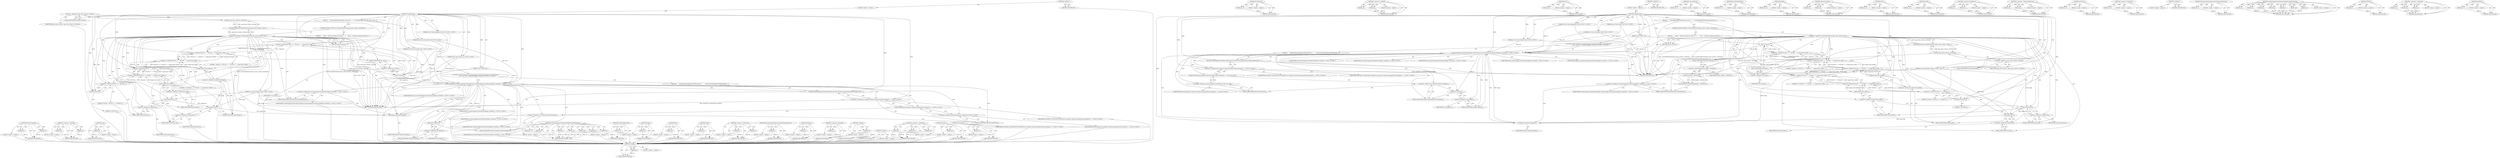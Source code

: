 digraph "GetPrefs" {
vulnerable_182 [label=<(METHOD,IsKnownCategory)>];
vulnerable_183 [label=<(PARAM,p1)>];
vulnerable_184 [label=<(PARAM,p2)>];
vulnerable_185 [label=<(BLOCK,&lt;empty&gt;,&lt;empty&gt;)>];
vulnerable_186 [label=<(METHOD_RETURN,ANY)>];
vulnerable_133 [label=<(METHOD,&lt;operator&gt;.shiftLeft)>];
vulnerable_134 [label=<(PARAM,p1)>];
vulnerable_135 [label=<(PARAM,p2)>];
vulnerable_136 [label=<(BLOCK,&lt;empty&gt;,&lt;empty&gt;)>];
vulnerable_137 [label=<(METHOD_RETURN,ANY)>];
vulnerable_154 [label=<(METHOD,spec)>];
vulnerable_155 [label=<(PARAM,p1)>];
vulnerable_156 [label=<(BLOCK,&lt;empty&gt;,&lt;empty&gt;)>];
vulnerable_157 [label=<(METHOD_RETURN,ANY)>];
vulnerable_6 [label=<(METHOD,&lt;global&gt;)<SUB>1</SUB>>];
vulnerable_7 [label=<(BLOCK,&lt;empty&gt;,&lt;empty&gt;)<SUB>1</SUB>>];
vulnerable_8 [label=<(METHOD,ImageFetched)<SUB>1</SUB>>];
vulnerable_9 [label="<(PARAM,const ContentSuggestion::ID&amp; id)<SUB>1</SUB>>"];
vulnerable_10 [label=<(PARAM,const GURL&amp; url)<SUB>2</SUB>>];
vulnerable_11 [label="<(PARAM,const base::string16&amp; title)<SUB>3</SUB>>"];
vulnerable_12 [label="<(PARAM,const base::string16&amp; text)<SUB>4</SUB>>"];
vulnerable_13 [label="<(PARAM,base::Time timeout_at)<SUB>5</SUB>>"];
vulnerable_14 [label="<(PARAM,const gfx::Image&amp; image)<SUB>6</SUB>>"];
vulnerable_15 [label=<(BLOCK,{
    if (!ShouldNotifyInState(app_status_liste...,{
    if (!ShouldNotifyInState(app_status_liste...)<SUB>6</SUB>>];
vulnerable_16 [label=<(CONTROL_STRUCTURE,IF,if (!ShouldNotifyInState(app_status_listener_.GetState())))<SUB>7</SUB>>];
vulnerable_17 [label=<(&lt;operator&gt;.logicalNot,!ShouldNotifyInState(app_status_listener_.GetSt...)<SUB>7</SUB>>];
vulnerable_18 [label=<(ShouldNotifyInState,ShouldNotifyInState(app_status_listener_.GetSta...)<SUB>7</SUB>>];
vulnerable_19 [label=<(GetState,app_status_listener_.GetState())<SUB>7</SUB>>];
vulnerable_20 [label=<(&lt;operator&gt;.fieldAccess,app_status_listener_.GetState)<SUB>7</SUB>>];
vulnerable_21 [label=<(IDENTIFIER,app_status_listener_,app_status_listener_.GetState())<SUB>7</SUB>>];
vulnerable_22 [label=<(FIELD_IDENTIFIER,GetState,GetState)<SUB>7</SUB>>];
vulnerable_23 [label=<(BLOCK,{
      return;  // Became foreground while we ...,{
      return;  // Became foreground while we ...)<SUB>7</SUB>>];
vulnerable_24 [label=<(RETURN,return;,return;)<SUB>8</SUB>>];
vulnerable_25 [label=<(&lt;operator&gt;.shiftLeft,DVLOG(1) &lt;&lt; &quot;Fetched &quot; &lt;&lt; image.Size().width() ...)<SUB>10</SUB>>];
vulnerable_26 [label=<(&lt;operator&gt;.shiftLeft,DVLOG(1) &lt;&lt; &quot;Fetched &quot; &lt;&lt; image.Size().width() ...)<SUB>10</SUB>>];
vulnerable_27 [label=<(&lt;operator&gt;.shiftLeft,DVLOG(1) &lt;&lt; &quot;Fetched &quot; &lt;&lt; image.Size().width() ...)<SUB>10</SUB>>];
vulnerable_28 [label=<(&lt;operator&gt;.shiftLeft,DVLOG(1) &lt;&lt; &quot;Fetched &quot; &lt;&lt; image.Size().width() ...)<SUB>10</SUB>>];
vulnerable_29 [label=<(&lt;operator&gt;.shiftLeft,DVLOG(1) &lt;&lt; &quot;Fetched &quot; &lt;&lt; image.Size().width())<SUB>10</SUB>>];
vulnerable_30 [label=<(&lt;operator&gt;.shiftLeft,DVLOG(1) &lt;&lt; &quot;Fetched &quot;)<SUB>10</SUB>>];
vulnerable_31 [label=<(DVLOG,DVLOG(1))<SUB>10</SUB>>];
vulnerable_32 [label=<(LITERAL,1,DVLOG(1))<SUB>10</SUB>>];
vulnerable_33 [label=<(LITERAL,&quot;Fetched &quot;,DVLOG(1) &lt;&lt; &quot;Fetched &quot;)<SUB>10</SUB>>];
vulnerable_34 [label=<(width,image.Size().width())<SUB>10</SUB>>];
vulnerable_35 [label=<(&lt;operator&gt;.fieldAccess,image.Size().width)<SUB>10</SUB>>];
vulnerable_36 [label=<(Size,image.Size())<SUB>10</SUB>>];
vulnerable_37 [label=<(&lt;operator&gt;.fieldAccess,image.Size)<SUB>10</SUB>>];
vulnerable_38 [label=<(IDENTIFIER,image,image.Size())<SUB>10</SUB>>];
vulnerable_39 [label=<(FIELD_IDENTIFIER,Size,Size)<SUB>10</SUB>>];
vulnerable_40 [label=<(FIELD_IDENTIFIER,width,width)<SUB>10</SUB>>];
vulnerable_41 [label=<(LITERAL,&quot;x&quot;,DVLOG(1) &lt;&lt; &quot;Fetched &quot; &lt;&lt; image.Size().width() ...)<SUB>10</SUB>>];
vulnerable_42 [label=<(height,image.Size().height())<SUB>11</SUB>>];
vulnerable_43 [label=<(&lt;operator&gt;.fieldAccess,image.Size().height)<SUB>11</SUB>>];
vulnerable_44 [label=<(Size,image.Size())<SUB>11</SUB>>];
vulnerable_45 [label=<(&lt;operator&gt;.fieldAccess,image.Size)<SUB>11</SUB>>];
vulnerable_46 [label=<(IDENTIFIER,image,image.Size())<SUB>11</SUB>>];
vulnerable_47 [label=<(FIELD_IDENTIFIER,Size,Size)<SUB>11</SUB>>];
vulnerable_48 [label=<(FIELD_IDENTIFIER,height,height)<SUB>11</SUB>>];
vulnerable_49 [label=<(LITERAL,&quot; image for &quot;,DVLOG(1) &lt;&lt; &quot;Fetched &quot; &lt;&lt; image.Size().width() ...)<SUB>11</SUB>>];
vulnerable_50 [label=<(spec,url.spec())<SUB>11</SUB>>];
vulnerable_51 [label=<(&lt;operator&gt;.fieldAccess,url.spec)<SUB>11</SUB>>];
vulnerable_52 [label=<(IDENTIFIER,url,url.spec())<SUB>11</SUB>>];
vulnerable_53 [label=<(FIELD_IDENTIFIER,spec,spec)<SUB>11</SUB>>];
vulnerable_54 [label="<(CONTROL_STRUCTURE,IF,if (ContentSuggestionsNotificationHelper::SendNotification(
             id, url, title, text, CropSquare(image), timeout_at)))<SUB>12</SUB>>"];
vulnerable_55 [label="<(ContentSuggestionsNotificationHelper.SendNotification,ContentSuggestionsNotificationHelper::SendNotif...)<SUB>12</SUB>>"];
vulnerable_56 [label="<(&lt;operator&gt;.fieldAccess,ContentSuggestionsNotificationHelper::SendNotif...)<SUB>12</SUB>>"];
vulnerable_57 [label="<(IDENTIFIER,ContentSuggestionsNotificationHelper,ContentSuggestionsNotificationHelper::SendNotif...)<SUB>12</SUB>>"];
vulnerable_58 [label=<(FIELD_IDENTIFIER,SendNotification,SendNotification)<SUB>12</SUB>>];
vulnerable_59 [label="<(IDENTIFIER,id,ContentSuggestionsNotificationHelper::SendNotif...)<SUB>13</SUB>>"];
vulnerable_60 [label="<(IDENTIFIER,url,ContentSuggestionsNotificationHelper::SendNotif...)<SUB>13</SUB>>"];
vulnerable_61 [label="<(IDENTIFIER,title,ContentSuggestionsNotificationHelper::SendNotif...)<SUB>13</SUB>>"];
vulnerable_62 [label="<(IDENTIFIER,text,ContentSuggestionsNotificationHelper::SendNotif...)<SUB>13</SUB>>"];
vulnerable_63 [label=<(CropSquare,CropSquare(image))<SUB>13</SUB>>];
vulnerable_64 [label=<(IDENTIFIER,image,CropSquare(image))<SUB>13</SUB>>];
vulnerable_65 [label="<(IDENTIFIER,timeout_at,ContentSuggestionsNotificationHelper::SendNotif...)<SUB>13</SUB>>"];
vulnerable_66 [label=<(BLOCK,{
       RecordContentSuggestionsNotificationIm...,{
       RecordContentSuggestionsNotificationIm...)<SUB>13</SUB>>];
vulnerable_67 [label=<(RecordContentSuggestionsNotificationImpression,RecordContentSuggestionsNotificationImpression(...)<SUB>14</SUB>>];
vulnerable_68 [label="<(&lt;operator&gt;.conditional,id.category().IsKnownCategory(KnownCategories::...)<SUB>15</SUB>>"];
vulnerable_69 [label="<(IsKnownCategory,id.category().IsKnownCategory(KnownCategories::...)<SUB>15</SUB>>"];
vulnerable_70 [label=<(&lt;operator&gt;.fieldAccess,id.category().IsKnownCategory)<SUB>15</SUB>>];
vulnerable_71 [label=<(category,id.category())<SUB>15</SUB>>];
vulnerable_72 [label=<(&lt;operator&gt;.fieldAccess,id.category)<SUB>15</SUB>>];
vulnerable_73 [label=<(IDENTIFIER,id,id.category())<SUB>15</SUB>>];
vulnerable_74 [label=<(FIELD_IDENTIFIER,category,category)<SUB>15</SUB>>];
vulnerable_75 [label=<(FIELD_IDENTIFIER,IsKnownCategory,IsKnownCategory)<SUB>15</SUB>>];
vulnerable_76 [label="<(&lt;operator&gt;.fieldAccess,KnownCategories::ARTICLES)<SUB>15</SUB>>"];
vulnerable_77 [label="<(IDENTIFIER,KnownCategories,id.category().IsKnownCategory(KnownCategories::...)<SUB>15</SUB>>"];
vulnerable_78 [label=<(FIELD_IDENTIFIER,ARTICLES,ARTICLES)<SUB>15</SUB>>];
vulnerable_79 [label="<(IDENTIFIER,CONTENT_SUGGESTIONS_ARTICLE,id.category().IsKnownCategory(KnownCategories::...)<SUB>16</SUB>>"];
vulnerable_80 [label="<(IDENTIFIER,CONTENT_SUGGESTIONS_NONARTICLE,id.category().IsKnownCategory(KnownCategories::...)<SUB>17</SUB>>"];
vulnerable_81 [label=<(METHOD_RETURN,void)<SUB>1</SUB>>];
vulnerable_83 [label=<(METHOD_RETURN,ANY)<SUB>1</SUB>>];
vulnerable_158 [label=<(METHOD,ContentSuggestionsNotificationHelper.SendNotification)>];
vulnerable_159 [label=<(PARAM,p1)>];
vulnerable_160 [label=<(PARAM,p2)>];
vulnerable_161 [label=<(PARAM,p3)>];
vulnerable_162 [label=<(PARAM,p4)>];
vulnerable_163 [label=<(PARAM,p5)>];
vulnerable_164 [label=<(PARAM,p6)>];
vulnerable_165 [label=<(PARAM,p7)>];
vulnerable_166 [label=<(BLOCK,&lt;empty&gt;,&lt;empty&gt;)>];
vulnerable_167 [label=<(METHOD_RETURN,ANY)>];
vulnerable_120 [label=<(METHOD,ShouldNotifyInState)>];
vulnerable_121 [label=<(PARAM,p1)>];
vulnerable_122 [label=<(BLOCK,&lt;empty&gt;,&lt;empty&gt;)>];
vulnerable_123 [label=<(METHOD_RETURN,ANY)>];
vulnerable_150 [label=<(METHOD,height)>];
vulnerable_151 [label=<(PARAM,p1)>];
vulnerable_152 [label=<(BLOCK,&lt;empty&gt;,&lt;empty&gt;)>];
vulnerable_153 [label=<(METHOD_RETURN,ANY)>];
vulnerable_146 [label=<(METHOD,Size)>];
vulnerable_147 [label=<(PARAM,p1)>];
vulnerable_148 [label=<(BLOCK,&lt;empty&gt;,&lt;empty&gt;)>];
vulnerable_149 [label=<(METHOD_RETURN,ANY)>];
vulnerable_142 [label=<(METHOD,width)>];
vulnerable_143 [label=<(PARAM,p1)>];
vulnerable_144 [label=<(BLOCK,&lt;empty&gt;,&lt;empty&gt;)>];
vulnerable_145 [label=<(METHOD_RETURN,ANY)>];
vulnerable_128 [label=<(METHOD,&lt;operator&gt;.fieldAccess)>];
vulnerable_129 [label=<(PARAM,p1)>];
vulnerable_130 [label=<(PARAM,p2)>];
vulnerable_131 [label=<(BLOCK,&lt;empty&gt;,&lt;empty&gt;)>];
vulnerable_132 [label=<(METHOD_RETURN,ANY)>];
vulnerable_172 [label=<(METHOD,RecordContentSuggestionsNotificationImpression)>];
vulnerable_173 [label=<(PARAM,p1)>];
vulnerable_174 [label=<(BLOCK,&lt;empty&gt;,&lt;empty&gt;)>];
vulnerable_175 [label=<(METHOD_RETURN,ANY)>];
vulnerable_124 [label=<(METHOD,GetState)>];
vulnerable_125 [label=<(PARAM,p1)>];
vulnerable_126 [label=<(BLOCK,&lt;empty&gt;,&lt;empty&gt;)>];
vulnerable_127 [label=<(METHOD_RETURN,ANY)>];
vulnerable_116 [label=<(METHOD,&lt;operator&gt;.logicalNot)>];
vulnerable_117 [label=<(PARAM,p1)>];
vulnerable_118 [label=<(BLOCK,&lt;empty&gt;,&lt;empty&gt;)>];
vulnerable_119 [label=<(METHOD_RETURN,ANY)>];
vulnerable_110 [label=<(METHOD,&lt;global&gt;)<SUB>1</SUB>>];
vulnerable_111 [label=<(BLOCK,&lt;empty&gt;,&lt;empty&gt;)>];
vulnerable_112 [label=<(METHOD_RETURN,ANY)>];
vulnerable_187 [label=<(METHOD,category)>];
vulnerable_188 [label=<(PARAM,p1)>];
vulnerable_189 [label=<(BLOCK,&lt;empty&gt;,&lt;empty&gt;)>];
vulnerable_190 [label=<(METHOD_RETURN,ANY)>];
vulnerable_176 [label=<(METHOD,&lt;operator&gt;.conditional)>];
vulnerable_177 [label=<(PARAM,p1)>];
vulnerable_178 [label=<(PARAM,p2)>];
vulnerable_179 [label=<(PARAM,p3)>];
vulnerable_180 [label=<(BLOCK,&lt;empty&gt;,&lt;empty&gt;)>];
vulnerable_181 [label=<(METHOD_RETURN,ANY)>];
vulnerable_138 [label=<(METHOD,DVLOG)>];
vulnerable_139 [label=<(PARAM,p1)>];
vulnerable_140 [label=<(BLOCK,&lt;empty&gt;,&lt;empty&gt;)>];
vulnerable_141 [label=<(METHOD_RETURN,ANY)>];
vulnerable_168 [label=<(METHOD,CropSquare)>];
vulnerable_169 [label=<(PARAM,p1)>];
vulnerable_170 [label=<(BLOCK,&lt;empty&gt;,&lt;empty&gt;)>];
vulnerable_171 [label=<(METHOD_RETURN,ANY)>];
fixed_205 [label=<(METHOD,category)>];
fixed_206 [label=<(PARAM,p1)>];
fixed_207 [label=<(BLOCK,&lt;empty&gt;,&lt;empty&gt;)>];
fixed_208 [label=<(METHOD_RETURN,ANY)>];
fixed_186 [label=<(METHOD,CropSquare)>];
fixed_187 [label=<(PARAM,p1)>];
fixed_188 [label=<(BLOCK,&lt;empty&gt;,&lt;empty&gt;)>];
fixed_189 [label=<(METHOD_RETURN,ANY)>];
fixed_138 [label=<(METHOD,&lt;operator&gt;.shiftLeft)>];
fixed_139 [label=<(PARAM,p1)>];
fixed_140 [label=<(PARAM,p2)>];
fixed_141 [label=<(BLOCK,&lt;empty&gt;,&lt;empty&gt;)>];
fixed_142 [label=<(METHOD_RETURN,ANY)>];
fixed_159 [label=<(METHOD,spec)>];
fixed_160 [label=<(PARAM,p1)>];
fixed_161 [label=<(BLOCK,&lt;empty&gt;,&lt;empty&gt;)>];
fixed_162 [label=<(METHOD_RETURN,ANY)>];
fixed_6 [label=<(METHOD,&lt;global&gt;)<SUB>1</SUB>>];
fixed_7 [label=<(BLOCK,&lt;empty&gt;,&lt;empty&gt;)<SUB>1</SUB>>];
fixed_8 [label=<(METHOD,ImageFetched)<SUB>1</SUB>>];
fixed_9 [label="<(PARAM,const ContentSuggestion::ID&amp; id)<SUB>1</SUB>>"];
fixed_10 [label=<(PARAM,const GURL&amp; url)<SUB>2</SUB>>];
fixed_11 [label="<(PARAM,const base::string16&amp; title)<SUB>3</SUB>>"];
fixed_12 [label="<(PARAM,const base::string16&amp; text)<SUB>4</SUB>>"];
fixed_13 [label="<(PARAM,base::Time timeout_at)<SUB>5</SUB>>"];
fixed_14 [label="<(PARAM,const gfx::Image&amp; image)<SUB>6</SUB>>"];
fixed_15 [label=<(BLOCK,{
    if (!ShouldNotifyInState(app_status_liste...,{
    if (!ShouldNotifyInState(app_status_liste...)<SUB>6</SUB>>];
fixed_16 [label=<(CONTROL_STRUCTURE,IF,if (!ShouldNotifyInState(app_status_listener_.GetState())))<SUB>7</SUB>>];
fixed_17 [label=<(&lt;operator&gt;.logicalNot,!ShouldNotifyInState(app_status_listener_.GetSt...)<SUB>7</SUB>>];
fixed_18 [label=<(ShouldNotifyInState,ShouldNotifyInState(app_status_listener_.GetSta...)<SUB>7</SUB>>];
fixed_19 [label=<(GetState,app_status_listener_.GetState())<SUB>7</SUB>>];
fixed_20 [label=<(&lt;operator&gt;.fieldAccess,app_status_listener_.GetState)<SUB>7</SUB>>];
fixed_21 [label=<(IDENTIFIER,app_status_listener_,app_status_listener_.GetState())<SUB>7</SUB>>];
fixed_22 [label=<(FIELD_IDENTIFIER,GetState,GetState)<SUB>7</SUB>>];
fixed_23 [label=<(BLOCK,{
      return;  // Became foreground while we ...,{
      return;  // Became foreground while we ...)<SUB>7</SUB>>];
fixed_24 [label=<(RETURN,return;,return;)<SUB>8</SUB>>];
fixed_25 [label=<(&lt;operator&gt;.shiftLeft,DVLOG(1) &lt;&lt; &quot;Fetched &quot; &lt;&lt; image.Size().width() ...)<SUB>10</SUB>>];
fixed_26 [label=<(&lt;operator&gt;.shiftLeft,DVLOG(1) &lt;&lt; &quot;Fetched &quot; &lt;&lt; image.Size().width() ...)<SUB>10</SUB>>];
fixed_27 [label=<(&lt;operator&gt;.shiftLeft,DVLOG(1) &lt;&lt; &quot;Fetched &quot; &lt;&lt; image.Size().width() ...)<SUB>10</SUB>>];
fixed_28 [label=<(&lt;operator&gt;.shiftLeft,DVLOG(1) &lt;&lt; &quot;Fetched &quot; &lt;&lt; image.Size().width() ...)<SUB>10</SUB>>];
fixed_29 [label=<(&lt;operator&gt;.shiftLeft,DVLOG(1) &lt;&lt; &quot;Fetched &quot; &lt;&lt; image.Size().width())<SUB>10</SUB>>];
fixed_30 [label=<(&lt;operator&gt;.shiftLeft,DVLOG(1) &lt;&lt; &quot;Fetched &quot;)<SUB>10</SUB>>];
fixed_31 [label=<(DVLOG,DVLOG(1))<SUB>10</SUB>>];
fixed_32 [label=<(LITERAL,1,DVLOG(1))<SUB>10</SUB>>];
fixed_33 [label=<(LITERAL,&quot;Fetched &quot;,DVLOG(1) &lt;&lt; &quot;Fetched &quot;)<SUB>10</SUB>>];
fixed_34 [label=<(width,image.Size().width())<SUB>10</SUB>>];
fixed_35 [label=<(&lt;operator&gt;.fieldAccess,image.Size().width)<SUB>10</SUB>>];
fixed_36 [label=<(Size,image.Size())<SUB>10</SUB>>];
fixed_37 [label=<(&lt;operator&gt;.fieldAccess,image.Size)<SUB>10</SUB>>];
fixed_38 [label=<(IDENTIFIER,image,image.Size())<SUB>10</SUB>>];
fixed_39 [label=<(FIELD_IDENTIFIER,Size,Size)<SUB>10</SUB>>];
fixed_40 [label=<(FIELD_IDENTIFIER,width,width)<SUB>10</SUB>>];
fixed_41 [label=<(LITERAL,&quot;x&quot;,DVLOG(1) &lt;&lt; &quot;Fetched &quot; &lt;&lt; image.Size().width() ...)<SUB>10</SUB>>];
fixed_42 [label=<(height,image.Size().height())<SUB>11</SUB>>];
fixed_43 [label=<(&lt;operator&gt;.fieldAccess,image.Size().height)<SUB>11</SUB>>];
fixed_44 [label=<(Size,image.Size())<SUB>11</SUB>>];
fixed_45 [label=<(&lt;operator&gt;.fieldAccess,image.Size)<SUB>11</SUB>>];
fixed_46 [label=<(IDENTIFIER,image,image.Size())<SUB>11</SUB>>];
fixed_47 [label=<(FIELD_IDENTIFIER,Size,Size)<SUB>11</SUB>>];
fixed_48 [label=<(FIELD_IDENTIFIER,height,height)<SUB>11</SUB>>];
fixed_49 [label=<(LITERAL,&quot; image for &quot;,DVLOG(1) &lt;&lt; &quot;Fetched &quot; &lt;&lt; image.Size().width() ...)<SUB>11</SUB>>];
fixed_50 [label=<(spec,url.spec())<SUB>11</SUB>>];
fixed_51 [label=<(&lt;operator&gt;.fieldAccess,url.spec)<SUB>11</SUB>>];
fixed_52 [label=<(IDENTIFIER,url,url.spec())<SUB>11</SUB>>];
fixed_53 [label=<(FIELD_IDENTIFIER,spec,spec)<SUB>11</SUB>>];
fixed_54 [label=<(ConsumeQuota,ConsumeQuota(profile_-&gt;GetPrefs()))<SUB>12</SUB>>];
fixed_55 [label=<(GetPrefs,profile_-&gt;GetPrefs())<SUB>12</SUB>>];
fixed_56 [label=<(&lt;operator&gt;.indirectFieldAccess,profile_-&gt;GetPrefs)<SUB>12</SUB>>];
fixed_57 [label=<(IDENTIFIER,profile_,profile_-&gt;GetPrefs())<SUB>12</SUB>>];
fixed_58 [label=<(FIELD_IDENTIFIER,GetPrefs,GetPrefs)<SUB>12</SUB>>];
fixed_59 [label="<(CONTROL_STRUCTURE,IF,if (ContentSuggestionsNotificationHelper::SendNotification(
             id, url, title, text, CropSquare(image), timeout_at)))<SUB>13</SUB>>"];
fixed_60 [label="<(ContentSuggestionsNotificationHelper.SendNotification,ContentSuggestionsNotificationHelper::SendNotif...)<SUB>13</SUB>>"];
fixed_61 [label="<(&lt;operator&gt;.fieldAccess,ContentSuggestionsNotificationHelper::SendNotif...)<SUB>13</SUB>>"];
fixed_62 [label="<(IDENTIFIER,ContentSuggestionsNotificationHelper,ContentSuggestionsNotificationHelper::SendNotif...)<SUB>13</SUB>>"];
fixed_63 [label=<(FIELD_IDENTIFIER,SendNotification,SendNotification)<SUB>13</SUB>>];
fixed_64 [label="<(IDENTIFIER,id,ContentSuggestionsNotificationHelper::SendNotif...)<SUB>14</SUB>>"];
fixed_65 [label="<(IDENTIFIER,url,ContentSuggestionsNotificationHelper::SendNotif...)<SUB>14</SUB>>"];
fixed_66 [label="<(IDENTIFIER,title,ContentSuggestionsNotificationHelper::SendNotif...)<SUB>14</SUB>>"];
fixed_67 [label="<(IDENTIFIER,text,ContentSuggestionsNotificationHelper::SendNotif...)<SUB>14</SUB>>"];
fixed_68 [label=<(CropSquare,CropSquare(image))<SUB>14</SUB>>];
fixed_69 [label=<(IDENTIFIER,image,CropSquare(image))<SUB>14</SUB>>];
fixed_70 [label="<(IDENTIFIER,timeout_at,ContentSuggestionsNotificationHelper::SendNotif...)<SUB>14</SUB>>"];
fixed_71 [label=<(BLOCK,{
       RecordContentSuggestionsNotificationIm...,{
       RecordContentSuggestionsNotificationIm...)<SUB>14</SUB>>];
fixed_72 [label=<(RecordContentSuggestionsNotificationImpression,RecordContentSuggestionsNotificationImpression(...)<SUB>15</SUB>>];
fixed_73 [label="<(&lt;operator&gt;.conditional,id.category().IsKnownCategory(KnownCategories::...)<SUB>16</SUB>>"];
fixed_74 [label="<(IsKnownCategory,id.category().IsKnownCategory(KnownCategories::...)<SUB>16</SUB>>"];
fixed_75 [label=<(&lt;operator&gt;.fieldAccess,id.category().IsKnownCategory)<SUB>16</SUB>>];
fixed_76 [label=<(category,id.category())<SUB>16</SUB>>];
fixed_77 [label=<(&lt;operator&gt;.fieldAccess,id.category)<SUB>16</SUB>>];
fixed_78 [label=<(IDENTIFIER,id,id.category())<SUB>16</SUB>>];
fixed_79 [label=<(FIELD_IDENTIFIER,category,category)<SUB>16</SUB>>];
fixed_80 [label=<(FIELD_IDENTIFIER,IsKnownCategory,IsKnownCategory)<SUB>16</SUB>>];
fixed_81 [label="<(&lt;operator&gt;.fieldAccess,KnownCategories::ARTICLES)<SUB>16</SUB>>"];
fixed_82 [label="<(IDENTIFIER,KnownCategories,id.category().IsKnownCategory(KnownCategories::...)<SUB>16</SUB>>"];
fixed_83 [label=<(FIELD_IDENTIFIER,ARTICLES,ARTICLES)<SUB>16</SUB>>];
fixed_84 [label="<(IDENTIFIER,CONTENT_SUGGESTIONS_ARTICLE,id.category().IsKnownCategory(KnownCategories::...)<SUB>17</SUB>>"];
fixed_85 [label="<(IDENTIFIER,CONTENT_SUGGESTIONS_NONARTICLE,id.category().IsKnownCategory(KnownCategories::...)<SUB>18</SUB>>"];
fixed_86 [label=<(METHOD_RETURN,void)<SUB>1</SUB>>];
fixed_88 [label=<(METHOD_RETURN,ANY)<SUB>1</SUB>>];
fixed_163 [label=<(METHOD,ConsumeQuota)>];
fixed_164 [label=<(PARAM,p1)>];
fixed_165 [label=<(BLOCK,&lt;empty&gt;,&lt;empty&gt;)>];
fixed_166 [label=<(METHOD_RETURN,ANY)>];
fixed_125 [label=<(METHOD,ShouldNotifyInState)>];
fixed_126 [label=<(PARAM,p1)>];
fixed_127 [label=<(BLOCK,&lt;empty&gt;,&lt;empty&gt;)>];
fixed_128 [label=<(METHOD_RETURN,ANY)>];
fixed_155 [label=<(METHOD,height)>];
fixed_156 [label=<(PARAM,p1)>];
fixed_157 [label=<(BLOCK,&lt;empty&gt;,&lt;empty&gt;)>];
fixed_158 [label=<(METHOD_RETURN,ANY)>];
fixed_200 [label=<(METHOD,IsKnownCategory)>];
fixed_201 [label=<(PARAM,p1)>];
fixed_202 [label=<(PARAM,p2)>];
fixed_203 [label=<(BLOCK,&lt;empty&gt;,&lt;empty&gt;)>];
fixed_204 [label=<(METHOD_RETURN,ANY)>];
fixed_151 [label=<(METHOD,Size)>];
fixed_152 [label=<(PARAM,p1)>];
fixed_153 [label=<(BLOCK,&lt;empty&gt;,&lt;empty&gt;)>];
fixed_154 [label=<(METHOD_RETURN,ANY)>];
fixed_147 [label=<(METHOD,width)>];
fixed_148 [label=<(PARAM,p1)>];
fixed_149 [label=<(BLOCK,&lt;empty&gt;,&lt;empty&gt;)>];
fixed_150 [label=<(METHOD_RETURN,ANY)>];
fixed_133 [label=<(METHOD,&lt;operator&gt;.fieldAccess)>];
fixed_134 [label=<(PARAM,p1)>];
fixed_135 [label=<(PARAM,p2)>];
fixed_136 [label=<(BLOCK,&lt;empty&gt;,&lt;empty&gt;)>];
fixed_137 [label=<(METHOD_RETURN,ANY)>];
fixed_171 [label=<(METHOD,&lt;operator&gt;.indirectFieldAccess)>];
fixed_172 [label=<(PARAM,p1)>];
fixed_173 [label=<(PARAM,p2)>];
fixed_174 [label=<(BLOCK,&lt;empty&gt;,&lt;empty&gt;)>];
fixed_175 [label=<(METHOD_RETURN,ANY)>];
fixed_129 [label=<(METHOD,GetState)>];
fixed_130 [label=<(PARAM,p1)>];
fixed_131 [label=<(BLOCK,&lt;empty&gt;,&lt;empty&gt;)>];
fixed_132 [label=<(METHOD_RETURN,ANY)>];
fixed_121 [label=<(METHOD,&lt;operator&gt;.logicalNot)>];
fixed_122 [label=<(PARAM,p1)>];
fixed_123 [label=<(BLOCK,&lt;empty&gt;,&lt;empty&gt;)>];
fixed_124 [label=<(METHOD_RETURN,ANY)>];
fixed_115 [label=<(METHOD,&lt;global&gt;)<SUB>1</SUB>>];
fixed_116 [label=<(BLOCK,&lt;empty&gt;,&lt;empty&gt;)>];
fixed_117 [label=<(METHOD_RETURN,ANY)>];
fixed_190 [label=<(METHOD,RecordContentSuggestionsNotificationImpression)>];
fixed_191 [label=<(PARAM,p1)>];
fixed_192 [label=<(BLOCK,&lt;empty&gt;,&lt;empty&gt;)>];
fixed_193 [label=<(METHOD_RETURN,ANY)>];
fixed_176 [label=<(METHOD,ContentSuggestionsNotificationHelper.SendNotification)>];
fixed_177 [label=<(PARAM,p1)>];
fixed_178 [label=<(PARAM,p2)>];
fixed_179 [label=<(PARAM,p3)>];
fixed_180 [label=<(PARAM,p4)>];
fixed_181 [label=<(PARAM,p5)>];
fixed_182 [label=<(PARAM,p6)>];
fixed_183 [label=<(PARAM,p7)>];
fixed_184 [label=<(BLOCK,&lt;empty&gt;,&lt;empty&gt;)>];
fixed_185 [label=<(METHOD_RETURN,ANY)>];
fixed_143 [label=<(METHOD,DVLOG)>];
fixed_144 [label=<(PARAM,p1)>];
fixed_145 [label=<(BLOCK,&lt;empty&gt;,&lt;empty&gt;)>];
fixed_146 [label=<(METHOD_RETURN,ANY)>];
fixed_194 [label=<(METHOD,&lt;operator&gt;.conditional)>];
fixed_195 [label=<(PARAM,p1)>];
fixed_196 [label=<(PARAM,p2)>];
fixed_197 [label=<(PARAM,p3)>];
fixed_198 [label=<(BLOCK,&lt;empty&gt;,&lt;empty&gt;)>];
fixed_199 [label=<(METHOD_RETURN,ANY)>];
fixed_167 [label=<(METHOD,GetPrefs)>];
fixed_168 [label=<(PARAM,p1)>];
fixed_169 [label=<(BLOCK,&lt;empty&gt;,&lt;empty&gt;)>];
fixed_170 [label=<(METHOD_RETURN,ANY)>];
vulnerable_182 -> vulnerable_183  [key=0, label="AST: "];
vulnerable_182 -> vulnerable_183  [key=1, label="DDG: "];
vulnerable_182 -> vulnerable_185  [key=0, label="AST: "];
vulnerable_182 -> vulnerable_184  [key=0, label="AST: "];
vulnerable_182 -> vulnerable_184  [key=1, label="DDG: "];
vulnerable_182 -> vulnerable_186  [key=0, label="AST: "];
vulnerable_182 -> vulnerable_186  [key=1, label="CFG: "];
vulnerable_183 -> vulnerable_186  [key=0, label="DDG: p1"];
vulnerable_184 -> vulnerable_186  [key=0, label="DDG: p2"];
vulnerable_185 -> fixed_205  [key=0];
vulnerable_186 -> fixed_205  [key=0];
vulnerable_133 -> vulnerable_134  [key=0, label="AST: "];
vulnerable_133 -> vulnerable_134  [key=1, label="DDG: "];
vulnerable_133 -> vulnerable_136  [key=0, label="AST: "];
vulnerable_133 -> vulnerable_135  [key=0, label="AST: "];
vulnerable_133 -> vulnerable_135  [key=1, label="DDG: "];
vulnerable_133 -> vulnerable_137  [key=0, label="AST: "];
vulnerable_133 -> vulnerable_137  [key=1, label="CFG: "];
vulnerable_134 -> vulnerable_137  [key=0, label="DDG: p1"];
vulnerable_135 -> vulnerable_137  [key=0, label="DDG: p2"];
vulnerable_136 -> fixed_205  [key=0];
vulnerable_137 -> fixed_205  [key=0];
vulnerable_154 -> vulnerable_155  [key=0, label="AST: "];
vulnerable_154 -> vulnerable_155  [key=1, label="DDG: "];
vulnerable_154 -> vulnerable_156  [key=0, label="AST: "];
vulnerable_154 -> vulnerable_157  [key=0, label="AST: "];
vulnerable_154 -> vulnerable_157  [key=1, label="CFG: "];
vulnerable_155 -> vulnerable_157  [key=0, label="DDG: p1"];
vulnerable_156 -> fixed_205  [key=0];
vulnerable_157 -> fixed_205  [key=0];
vulnerable_6 -> vulnerable_7  [key=0, label="AST: "];
vulnerable_6 -> vulnerable_83  [key=0, label="AST: "];
vulnerable_6 -> vulnerable_83  [key=1, label="CFG: "];
vulnerable_7 -> vulnerable_8  [key=0, label="AST: "];
vulnerable_8 -> vulnerable_9  [key=0, label="AST: "];
vulnerable_8 -> vulnerable_9  [key=1, label="DDG: "];
vulnerable_8 -> vulnerable_10  [key=0, label="AST: "];
vulnerable_8 -> vulnerable_10  [key=1, label="DDG: "];
vulnerable_8 -> vulnerable_11  [key=0, label="AST: "];
vulnerable_8 -> vulnerable_11  [key=1, label="DDG: "];
vulnerable_8 -> vulnerable_12  [key=0, label="AST: "];
vulnerable_8 -> vulnerable_12  [key=1, label="DDG: "];
vulnerable_8 -> vulnerable_13  [key=0, label="AST: "];
vulnerable_8 -> vulnerable_13  [key=1, label="DDG: "];
vulnerable_8 -> vulnerable_14  [key=0, label="AST: "];
vulnerable_8 -> vulnerable_14  [key=1, label="DDG: "];
vulnerable_8 -> vulnerable_15  [key=0, label="AST: "];
vulnerable_8 -> vulnerable_81  [key=0, label="AST: "];
vulnerable_8 -> vulnerable_22  [key=0, label="CFG: "];
vulnerable_8 -> vulnerable_24  [key=0, label="DDG: "];
vulnerable_8 -> vulnerable_26  [key=0, label="DDG: "];
vulnerable_8 -> vulnerable_55  [key=0, label="DDG: "];
vulnerable_8 -> vulnerable_63  [key=0, label="DDG: "];
vulnerable_8 -> vulnerable_67  [key=0, label="DDG: "];
vulnerable_8 -> vulnerable_28  [key=0, label="DDG: "];
vulnerable_8 -> vulnerable_68  [key=0, label="DDG: "];
vulnerable_8 -> vulnerable_30  [key=0, label="DDG: "];
vulnerable_8 -> vulnerable_31  [key=0, label="DDG: "];
vulnerable_9 -> vulnerable_81  [key=0, label="DDG: id"];
vulnerable_9 -> vulnerable_55  [key=0, label="DDG: id"];
vulnerable_10 -> vulnerable_81  [key=0, label="DDG: url"];
vulnerable_10 -> vulnerable_50  [key=0, label="DDG: url"];
vulnerable_10 -> vulnerable_55  [key=0, label="DDG: url"];
vulnerable_11 -> vulnerable_81  [key=0, label="DDG: title"];
vulnerable_11 -> vulnerable_55  [key=0, label="DDG: title"];
vulnerable_12 -> vulnerable_81  [key=0, label="DDG: text"];
vulnerable_12 -> vulnerable_55  [key=0, label="DDG: text"];
vulnerable_13 -> vulnerable_81  [key=0, label="DDG: timeout_at"];
vulnerable_13 -> vulnerable_55  [key=0, label="DDG: timeout_at"];
vulnerable_14 -> vulnerable_81  [key=0, label="DDG: image"];
vulnerable_14 -> vulnerable_63  [key=0, label="DDG: image"];
vulnerable_14 -> vulnerable_44  [key=0, label="DDG: image"];
vulnerable_14 -> vulnerable_36  [key=0, label="DDG: image"];
vulnerable_15 -> vulnerable_16  [key=0, label="AST: "];
vulnerable_15 -> vulnerable_25  [key=0, label="AST: "];
vulnerable_15 -> vulnerable_54  [key=0, label="AST: "];
vulnerable_16 -> vulnerable_17  [key=0, label="AST: "];
vulnerable_16 -> vulnerable_23  [key=0, label="AST: "];
vulnerable_17 -> vulnerable_18  [key=0, label="AST: "];
vulnerable_17 -> vulnerable_24  [key=0, label="CFG: "];
vulnerable_17 -> vulnerable_24  [key=1, label="CDG: "];
vulnerable_17 -> vulnerable_31  [key=0, label="CFG: "];
vulnerable_17 -> vulnerable_31  [key=1, label="CDG: "];
vulnerable_17 -> vulnerable_81  [key=0, label="DDG: ShouldNotifyInState(app_status_listener_.GetState())"];
vulnerable_17 -> vulnerable_81  [key=1, label="DDG: !ShouldNotifyInState(app_status_listener_.GetState())"];
vulnerable_17 -> vulnerable_47  [key=0, label="CDG: "];
vulnerable_17 -> vulnerable_30  [key=0, label="CDG: "];
vulnerable_17 -> vulnerable_34  [key=0, label="CDG: "];
vulnerable_17 -> vulnerable_48  [key=0, label="CDG: "];
vulnerable_17 -> vulnerable_26  [key=0, label="CDG: "];
vulnerable_17 -> vulnerable_42  [key=0, label="CDG: "];
vulnerable_17 -> vulnerable_51  [key=0, label="CDG: "];
vulnerable_17 -> vulnerable_28  [key=0, label="CDG: "];
vulnerable_17 -> vulnerable_37  [key=0, label="CDG: "];
vulnerable_17 -> vulnerable_25  [key=0, label="CDG: "];
vulnerable_17 -> vulnerable_56  [key=0, label="CDG: "];
vulnerable_17 -> vulnerable_45  [key=0, label="CDG: "];
vulnerable_17 -> vulnerable_27  [key=0, label="CDG: "];
vulnerable_17 -> vulnerable_40  [key=0, label="CDG: "];
vulnerable_17 -> vulnerable_29  [key=0, label="CDG: "];
vulnerable_17 -> vulnerable_50  [key=0, label="CDG: "];
vulnerable_17 -> vulnerable_44  [key=0, label="CDG: "];
vulnerable_17 -> vulnerable_35  [key=0, label="CDG: "];
vulnerable_17 -> vulnerable_43  [key=0, label="CDG: "];
vulnerable_17 -> vulnerable_58  [key=0, label="CDG: "];
vulnerable_17 -> vulnerable_36  [key=0, label="CDG: "];
vulnerable_17 -> vulnerable_53  [key=0, label="CDG: "];
vulnerable_17 -> vulnerable_63  [key=0, label="CDG: "];
vulnerable_17 -> vulnerable_55  [key=0, label="CDG: "];
vulnerable_17 -> vulnerable_39  [key=0, label="CDG: "];
vulnerable_18 -> vulnerable_19  [key=0, label="AST: "];
vulnerable_18 -> vulnerable_17  [key=0, label="CFG: "];
vulnerable_18 -> vulnerable_17  [key=1, label="DDG: app_status_listener_.GetState()"];
vulnerable_18 -> vulnerable_81  [key=0, label="DDG: app_status_listener_.GetState()"];
vulnerable_19 -> vulnerable_20  [key=0, label="AST: "];
vulnerable_19 -> vulnerable_18  [key=0, label="CFG: "];
vulnerable_19 -> vulnerable_18  [key=1, label="DDG: app_status_listener_.GetState"];
vulnerable_19 -> vulnerable_81  [key=0, label="DDG: app_status_listener_.GetState"];
vulnerable_20 -> vulnerable_21  [key=0, label="AST: "];
vulnerable_20 -> vulnerable_22  [key=0, label="AST: "];
vulnerable_20 -> vulnerable_19  [key=0, label="CFG: "];
vulnerable_21 -> fixed_205  [key=0];
vulnerable_22 -> vulnerable_20  [key=0, label="CFG: "];
vulnerable_23 -> vulnerable_24  [key=0, label="AST: "];
vulnerable_24 -> vulnerable_81  [key=0, label="CFG: "];
vulnerable_24 -> vulnerable_81  [key=1, label="DDG: &lt;RET&gt;"];
vulnerable_25 -> vulnerable_26  [key=0, label="AST: "];
vulnerable_25 -> vulnerable_50  [key=0, label="AST: "];
vulnerable_25 -> vulnerable_58  [key=0, label="CFG: "];
vulnerable_26 -> vulnerable_27  [key=0, label="AST: "];
vulnerable_26 -> vulnerable_49  [key=0, label="AST: "];
vulnerable_26 -> vulnerable_53  [key=0, label="CFG: "];
vulnerable_26 -> vulnerable_25  [key=0, label="DDG: DVLOG(1) &lt;&lt; &quot;Fetched &quot; &lt;&lt; image.Size().width() &lt;&lt; &quot;x&quot;
              &lt;&lt; image.Size().height()"];
vulnerable_26 -> vulnerable_25  [key=1, label="DDG: &quot; image for &quot;"];
vulnerable_27 -> vulnerable_28  [key=0, label="AST: "];
vulnerable_27 -> vulnerable_42  [key=0, label="AST: "];
vulnerable_27 -> vulnerable_26  [key=0, label="CFG: "];
vulnerable_27 -> vulnerable_26  [key=1, label="DDG: DVLOG(1) &lt;&lt; &quot;Fetched &quot; &lt;&lt; image.Size().width() &lt;&lt; &quot;x&quot;"];
vulnerable_27 -> vulnerable_26  [key=2, label="DDG: image.Size().height()"];
vulnerable_28 -> vulnerable_29  [key=0, label="AST: "];
vulnerable_28 -> vulnerable_41  [key=0, label="AST: "];
vulnerable_28 -> vulnerable_47  [key=0, label="CFG: "];
vulnerable_28 -> vulnerable_27  [key=0, label="DDG: DVLOG(1) &lt;&lt; &quot;Fetched &quot; &lt;&lt; image.Size().width()"];
vulnerable_28 -> vulnerable_27  [key=1, label="DDG: &quot;x&quot;"];
vulnerable_29 -> vulnerable_30  [key=0, label="AST: "];
vulnerable_29 -> vulnerable_34  [key=0, label="AST: "];
vulnerable_29 -> vulnerable_28  [key=0, label="CFG: "];
vulnerable_29 -> vulnerable_28  [key=1, label="DDG: DVLOG(1) &lt;&lt; &quot;Fetched &quot;"];
vulnerable_29 -> vulnerable_28  [key=2, label="DDG: image.Size().width()"];
vulnerable_30 -> vulnerable_31  [key=0, label="AST: "];
vulnerable_30 -> vulnerable_33  [key=0, label="AST: "];
vulnerable_30 -> vulnerable_39  [key=0, label="CFG: "];
vulnerable_30 -> vulnerable_29  [key=0, label="DDG: DVLOG(1)"];
vulnerable_30 -> vulnerable_29  [key=1, label="DDG: &quot;Fetched &quot;"];
vulnerable_31 -> vulnerable_32  [key=0, label="AST: "];
vulnerable_31 -> vulnerable_30  [key=0, label="CFG: "];
vulnerable_31 -> vulnerable_30  [key=1, label="DDG: 1"];
vulnerable_32 -> fixed_205  [key=0];
vulnerable_33 -> fixed_205  [key=0];
vulnerable_34 -> vulnerable_35  [key=0, label="AST: "];
vulnerable_34 -> vulnerable_29  [key=0, label="CFG: "];
vulnerable_34 -> vulnerable_29  [key=1, label="DDG: image.Size().width"];
vulnerable_35 -> vulnerable_36  [key=0, label="AST: "];
vulnerable_35 -> vulnerable_40  [key=0, label="AST: "];
vulnerable_35 -> vulnerable_34  [key=0, label="CFG: "];
vulnerable_36 -> vulnerable_37  [key=0, label="AST: "];
vulnerable_36 -> vulnerable_40  [key=0, label="CFG: "];
vulnerable_36 -> vulnerable_44  [key=0, label="DDG: image.Size"];
vulnerable_37 -> vulnerable_38  [key=0, label="AST: "];
vulnerable_37 -> vulnerable_39  [key=0, label="AST: "];
vulnerable_37 -> vulnerable_36  [key=0, label="CFG: "];
vulnerable_38 -> fixed_205  [key=0];
vulnerable_39 -> vulnerable_37  [key=0, label="CFG: "];
vulnerable_40 -> vulnerable_35  [key=0, label="CFG: "];
vulnerable_41 -> fixed_205  [key=0];
vulnerable_42 -> vulnerable_43  [key=0, label="AST: "];
vulnerable_42 -> vulnerable_27  [key=0, label="CFG: "];
vulnerable_42 -> vulnerable_27  [key=1, label="DDG: image.Size().height"];
vulnerable_43 -> vulnerable_44  [key=0, label="AST: "];
vulnerable_43 -> vulnerable_48  [key=0, label="AST: "];
vulnerable_43 -> vulnerable_42  [key=0, label="CFG: "];
vulnerable_44 -> vulnerable_45  [key=0, label="AST: "];
vulnerable_44 -> vulnerable_48  [key=0, label="CFG: "];
vulnerable_44 -> vulnerable_63  [key=0, label="DDG: image.Size"];
vulnerable_45 -> vulnerable_46  [key=0, label="AST: "];
vulnerable_45 -> vulnerable_47  [key=0, label="AST: "];
vulnerable_45 -> vulnerable_44  [key=0, label="CFG: "];
vulnerable_46 -> fixed_205  [key=0];
vulnerable_47 -> vulnerable_45  [key=0, label="CFG: "];
vulnerable_48 -> vulnerable_43  [key=0, label="CFG: "];
vulnerable_49 -> fixed_205  [key=0];
vulnerable_50 -> vulnerable_51  [key=0, label="AST: "];
vulnerable_50 -> vulnerable_25  [key=0, label="CFG: "];
vulnerable_50 -> vulnerable_25  [key=1, label="DDG: url.spec"];
vulnerable_50 -> vulnerable_55  [key=0, label="DDG: url.spec"];
vulnerable_51 -> vulnerable_52  [key=0, label="AST: "];
vulnerable_51 -> vulnerable_53  [key=0, label="AST: "];
vulnerable_51 -> vulnerable_50  [key=0, label="CFG: "];
vulnerable_52 -> fixed_205  [key=0];
vulnerable_53 -> vulnerable_51  [key=0, label="CFG: "];
vulnerable_54 -> vulnerable_55  [key=0, label="AST: "];
vulnerable_54 -> vulnerable_66  [key=0, label="AST: "];
vulnerable_55 -> vulnerable_56  [key=0, label="AST: "];
vulnerable_55 -> vulnerable_59  [key=0, label="AST: "];
vulnerable_55 -> vulnerable_60  [key=0, label="AST: "];
vulnerable_55 -> vulnerable_61  [key=0, label="AST: "];
vulnerable_55 -> vulnerable_62  [key=0, label="AST: "];
vulnerable_55 -> vulnerable_63  [key=0, label="AST: "];
vulnerable_55 -> vulnerable_65  [key=0, label="AST: "];
vulnerable_55 -> vulnerable_81  [key=0, label="CFG: "];
vulnerable_55 -> vulnerable_74  [key=0, label="CFG: "];
vulnerable_55 -> vulnerable_74  [key=1, label="CDG: "];
vulnerable_55 -> vulnerable_71  [key=0, label="DDG: id"];
vulnerable_55 -> vulnerable_71  [key=1, label="CDG: "];
vulnerable_55 -> vulnerable_68  [key=0, label="CDG: "];
vulnerable_55 -> vulnerable_75  [key=0, label="CDG: "];
vulnerable_55 -> vulnerable_72  [key=0, label="CDG: "];
vulnerable_55 -> vulnerable_69  [key=0, label="CDG: "];
vulnerable_55 -> vulnerable_67  [key=0, label="CDG: "];
vulnerable_55 -> vulnerable_76  [key=0, label="CDG: "];
vulnerable_55 -> vulnerable_70  [key=0, label="CDG: "];
vulnerable_55 -> vulnerable_78  [key=0, label="CDG: "];
vulnerable_56 -> vulnerable_57  [key=0, label="AST: "];
vulnerable_56 -> vulnerable_58  [key=0, label="AST: "];
vulnerable_56 -> vulnerable_63  [key=0, label="CFG: "];
vulnerable_57 -> fixed_205  [key=0];
vulnerable_58 -> vulnerable_56  [key=0, label="CFG: "];
vulnerable_59 -> fixed_205  [key=0];
vulnerable_60 -> fixed_205  [key=0];
vulnerable_61 -> fixed_205  [key=0];
vulnerable_62 -> fixed_205  [key=0];
vulnerable_63 -> vulnerable_64  [key=0, label="AST: "];
vulnerable_63 -> vulnerable_55  [key=0, label="CFG: "];
vulnerable_63 -> vulnerable_55  [key=1, label="DDG: image"];
vulnerable_64 -> fixed_205  [key=0];
vulnerable_65 -> fixed_205  [key=0];
vulnerable_66 -> vulnerable_67  [key=0, label="AST: "];
vulnerable_67 -> vulnerable_68  [key=0, label="AST: "];
vulnerable_67 -> vulnerable_81  [key=0, label="CFG: "];
vulnerable_68 -> vulnerable_69  [key=0, label="AST: "];
vulnerable_68 -> vulnerable_79  [key=0, label="AST: "];
vulnerable_68 -> vulnerable_80  [key=0, label="AST: "];
vulnerable_68 -> vulnerable_67  [key=0, label="CFG: "];
vulnerable_68 -> vulnerable_81  [key=0, label="DDG: CONTENT_SUGGESTIONS_ARTICLE"];
vulnerable_69 -> vulnerable_70  [key=0, label="AST: "];
vulnerable_69 -> vulnerable_76  [key=0, label="AST: "];
vulnerable_69 -> vulnerable_68  [key=0, label="CFG: "];
vulnerable_70 -> vulnerable_71  [key=0, label="AST: "];
vulnerable_70 -> vulnerable_75  [key=0, label="AST: "];
vulnerable_70 -> vulnerable_78  [key=0, label="CFG: "];
vulnerable_71 -> vulnerable_72  [key=0, label="AST: "];
vulnerable_71 -> vulnerable_75  [key=0, label="CFG: "];
vulnerable_72 -> vulnerable_73  [key=0, label="AST: "];
vulnerable_72 -> vulnerable_74  [key=0, label="AST: "];
vulnerable_72 -> vulnerable_71  [key=0, label="CFG: "];
vulnerable_73 -> fixed_205  [key=0];
vulnerable_74 -> vulnerable_72  [key=0, label="CFG: "];
vulnerable_75 -> vulnerable_70  [key=0, label="CFG: "];
vulnerable_76 -> vulnerable_77  [key=0, label="AST: "];
vulnerable_76 -> vulnerable_78  [key=0, label="AST: "];
vulnerable_76 -> vulnerable_69  [key=0, label="CFG: "];
vulnerable_77 -> fixed_205  [key=0];
vulnerable_78 -> vulnerable_76  [key=0, label="CFG: "];
vulnerable_79 -> fixed_205  [key=0];
vulnerable_80 -> fixed_205  [key=0];
vulnerable_81 -> fixed_205  [key=0];
vulnerable_83 -> fixed_205  [key=0];
vulnerable_158 -> vulnerable_159  [key=0, label="AST: "];
vulnerable_158 -> vulnerable_159  [key=1, label="DDG: "];
vulnerable_158 -> vulnerable_166  [key=0, label="AST: "];
vulnerable_158 -> vulnerable_160  [key=0, label="AST: "];
vulnerable_158 -> vulnerable_160  [key=1, label="DDG: "];
vulnerable_158 -> vulnerable_167  [key=0, label="AST: "];
vulnerable_158 -> vulnerable_167  [key=1, label="CFG: "];
vulnerable_158 -> vulnerable_161  [key=0, label="AST: "];
vulnerable_158 -> vulnerable_161  [key=1, label="DDG: "];
vulnerable_158 -> vulnerable_162  [key=0, label="AST: "];
vulnerable_158 -> vulnerable_162  [key=1, label="DDG: "];
vulnerable_158 -> vulnerable_163  [key=0, label="AST: "];
vulnerable_158 -> vulnerable_163  [key=1, label="DDG: "];
vulnerable_158 -> vulnerable_164  [key=0, label="AST: "];
vulnerable_158 -> vulnerable_164  [key=1, label="DDG: "];
vulnerable_158 -> vulnerable_165  [key=0, label="AST: "];
vulnerable_158 -> vulnerable_165  [key=1, label="DDG: "];
vulnerable_159 -> vulnerable_167  [key=0, label="DDG: p1"];
vulnerable_160 -> vulnerable_167  [key=0, label="DDG: p2"];
vulnerable_161 -> vulnerable_167  [key=0, label="DDG: p3"];
vulnerable_162 -> vulnerable_167  [key=0, label="DDG: p4"];
vulnerable_163 -> vulnerable_167  [key=0, label="DDG: p5"];
vulnerable_164 -> vulnerable_167  [key=0, label="DDG: p6"];
vulnerable_165 -> vulnerable_167  [key=0, label="DDG: p7"];
vulnerable_166 -> fixed_205  [key=0];
vulnerable_167 -> fixed_205  [key=0];
vulnerable_120 -> vulnerable_121  [key=0, label="AST: "];
vulnerable_120 -> vulnerable_121  [key=1, label="DDG: "];
vulnerable_120 -> vulnerable_122  [key=0, label="AST: "];
vulnerable_120 -> vulnerable_123  [key=0, label="AST: "];
vulnerable_120 -> vulnerable_123  [key=1, label="CFG: "];
vulnerable_121 -> vulnerable_123  [key=0, label="DDG: p1"];
vulnerable_122 -> fixed_205  [key=0];
vulnerable_123 -> fixed_205  [key=0];
vulnerable_150 -> vulnerable_151  [key=0, label="AST: "];
vulnerable_150 -> vulnerable_151  [key=1, label="DDG: "];
vulnerable_150 -> vulnerable_152  [key=0, label="AST: "];
vulnerable_150 -> vulnerable_153  [key=0, label="AST: "];
vulnerable_150 -> vulnerable_153  [key=1, label="CFG: "];
vulnerable_151 -> vulnerable_153  [key=0, label="DDG: p1"];
vulnerable_152 -> fixed_205  [key=0];
vulnerable_153 -> fixed_205  [key=0];
vulnerable_146 -> vulnerable_147  [key=0, label="AST: "];
vulnerable_146 -> vulnerable_147  [key=1, label="DDG: "];
vulnerable_146 -> vulnerable_148  [key=0, label="AST: "];
vulnerable_146 -> vulnerable_149  [key=0, label="AST: "];
vulnerable_146 -> vulnerable_149  [key=1, label="CFG: "];
vulnerable_147 -> vulnerable_149  [key=0, label="DDG: p1"];
vulnerable_148 -> fixed_205  [key=0];
vulnerable_149 -> fixed_205  [key=0];
vulnerable_142 -> vulnerable_143  [key=0, label="AST: "];
vulnerable_142 -> vulnerable_143  [key=1, label="DDG: "];
vulnerable_142 -> vulnerable_144  [key=0, label="AST: "];
vulnerable_142 -> vulnerable_145  [key=0, label="AST: "];
vulnerable_142 -> vulnerable_145  [key=1, label="CFG: "];
vulnerable_143 -> vulnerable_145  [key=0, label="DDG: p1"];
vulnerable_144 -> fixed_205  [key=0];
vulnerable_145 -> fixed_205  [key=0];
vulnerable_128 -> vulnerable_129  [key=0, label="AST: "];
vulnerable_128 -> vulnerable_129  [key=1, label="DDG: "];
vulnerable_128 -> vulnerable_131  [key=0, label="AST: "];
vulnerable_128 -> vulnerable_130  [key=0, label="AST: "];
vulnerable_128 -> vulnerable_130  [key=1, label="DDG: "];
vulnerable_128 -> vulnerable_132  [key=0, label="AST: "];
vulnerable_128 -> vulnerable_132  [key=1, label="CFG: "];
vulnerable_129 -> vulnerable_132  [key=0, label="DDG: p1"];
vulnerable_130 -> vulnerable_132  [key=0, label="DDG: p2"];
vulnerable_131 -> fixed_205  [key=0];
vulnerable_132 -> fixed_205  [key=0];
vulnerable_172 -> vulnerable_173  [key=0, label="AST: "];
vulnerable_172 -> vulnerable_173  [key=1, label="DDG: "];
vulnerable_172 -> vulnerable_174  [key=0, label="AST: "];
vulnerable_172 -> vulnerable_175  [key=0, label="AST: "];
vulnerable_172 -> vulnerable_175  [key=1, label="CFG: "];
vulnerable_173 -> vulnerable_175  [key=0, label="DDG: p1"];
vulnerable_174 -> fixed_205  [key=0];
vulnerable_175 -> fixed_205  [key=0];
vulnerable_124 -> vulnerable_125  [key=0, label="AST: "];
vulnerable_124 -> vulnerable_125  [key=1, label="DDG: "];
vulnerable_124 -> vulnerable_126  [key=0, label="AST: "];
vulnerable_124 -> vulnerable_127  [key=0, label="AST: "];
vulnerable_124 -> vulnerable_127  [key=1, label="CFG: "];
vulnerable_125 -> vulnerable_127  [key=0, label="DDG: p1"];
vulnerable_126 -> fixed_205  [key=0];
vulnerable_127 -> fixed_205  [key=0];
vulnerable_116 -> vulnerable_117  [key=0, label="AST: "];
vulnerable_116 -> vulnerable_117  [key=1, label="DDG: "];
vulnerable_116 -> vulnerable_118  [key=0, label="AST: "];
vulnerable_116 -> vulnerable_119  [key=0, label="AST: "];
vulnerable_116 -> vulnerable_119  [key=1, label="CFG: "];
vulnerable_117 -> vulnerable_119  [key=0, label="DDG: p1"];
vulnerable_118 -> fixed_205  [key=0];
vulnerable_119 -> fixed_205  [key=0];
vulnerable_110 -> vulnerable_111  [key=0, label="AST: "];
vulnerable_110 -> vulnerable_112  [key=0, label="AST: "];
vulnerable_110 -> vulnerable_112  [key=1, label="CFG: "];
vulnerable_111 -> fixed_205  [key=0];
vulnerable_112 -> fixed_205  [key=0];
vulnerable_187 -> vulnerable_188  [key=0, label="AST: "];
vulnerable_187 -> vulnerable_188  [key=1, label="DDG: "];
vulnerable_187 -> vulnerable_189  [key=0, label="AST: "];
vulnerable_187 -> vulnerable_190  [key=0, label="AST: "];
vulnerable_187 -> vulnerable_190  [key=1, label="CFG: "];
vulnerable_188 -> vulnerable_190  [key=0, label="DDG: p1"];
vulnerable_189 -> fixed_205  [key=0];
vulnerable_190 -> fixed_205  [key=0];
vulnerable_176 -> vulnerable_177  [key=0, label="AST: "];
vulnerable_176 -> vulnerable_177  [key=1, label="DDG: "];
vulnerable_176 -> vulnerable_180  [key=0, label="AST: "];
vulnerable_176 -> vulnerable_178  [key=0, label="AST: "];
vulnerable_176 -> vulnerable_178  [key=1, label="DDG: "];
vulnerable_176 -> vulnerable_181  [key=0, label="AST: "];
vulnerable_176 -> vulnerable_181  [key=1, label="CFG: "];
vulnerable_176 -> vulnerable_179  [key=0, label="AST: "];
vulnerable_176 -> vulnerable_179  [key=1, label="DDG: "];
vulnerable_177 -> vulnerable_181  [key=0, label="DDG: p1"];
vulnerable_178 -> vulnerable_181  [key=0, label="DDG: p2"];
vulnerable_179 -> vulnerable_181  [key=0, label="DDG: p3"];
vulnerable_180 -> fixed_205  [key=0];
vulnerable_181 -> fixed_205  [key=0];
vulnerable_138 -> vulnerable_139  [key=0, label="AST: "];
vulnerable_138 -> vulnerable_139  [key=1, label="DDG: "];
vulnerable_138 -> vulnerable_140  [key=0, label="AST: "];
vulnerable_138 -> vulnerable_141  [key=0, label="AST: "];
vulnerable_138 -> vulnerable_141  [key=1, label="CFG: "];
vulnerable_139 -> vulnerable_141  [key=0, label="DDG: p1"];
vulnerable_140 -> fixed_205  [key=0];
vulnerable_141 -> fixed_205  [key=0];
vulnerable_168 -> vulnerable_169  [key=0, label="AST: "];
vulnerable_168 -> vulnerable_169  [key=1, label="DDG: "];
vulnerable_168 -> vulnerable_170  [key=0, label="AST: "];
vulnerable_168 -> vulnerable_171  [key=0, label="AST: "];
vulnerable_168 -> vulnerable_171  [key=1, label="CFG: "];
vulnerable_169 -> vulnerable_171  [key=0, label="DDG: p1"];
vulnerable_170 -> fixed_205  [key=0];
vulnerable_171 -> fixed_205  [key=0];
fixed_205 -> fixed_206  [key=0, label="AST: "];
fixed_205 -> fixed_206  [key=1, label="DDG: "];
fixed_205 -> fixed_207  [key=0, label="AST: "];
fixed_205 -> fixed_208  [key=0, label="AST: "];
fixed_205 -> fixed_208  [key=1, label="CFG: "];
fixed_206 -> fixed_208  [key=0, label="DDG: p1"];
fixed_186 -> fixed_187  [key=0, label="AST: "];
fixed_186 -> fixed_187  [key=1, label="DDG: "];
fixed_186 -> fixed_188  [key=0, label="AST: "];
fixed_186 -> fixed_189  [key=0, label="AST: "];
fixed_186 -> fixed_189  [key=1, label="CFG: "];
fixed_187 -> fixed_189  [key=0, label="DDG: p1"];
fixed_138 -> fixed_139  [key=0, label="AST: "];
fixed_138 -> fixed_139  [key=1, label="DDG: "];
fixed_138 -> fixed_141  [key=0, label="AST: "];
fixed_138 -> fixed_140  [key=0, label="AST: "];
fixed_138 -> fixed_140  [key=1, label="DDG: "];
fixed_138 -> fixed_142  [key=0, label="AST: "];
fixed_138 -> fixed_142  [key=1, label="CFG: "];
fixed_139 -> fixed_142  [key=0, label="DDG: p1"];
fixed_140 -> fixed_142  [key=0, label="DDG: p2"];
fixed_159 -> fixed_160  [key=0, label="AST: "];
fixed_159 -> fixed_160  [key=1, label="DDG: "];
fixed_159 -> fixed_161  [key=0, label="AST: "];
fixed_159 -> fixed_162  [key=0, label="AST: "];
fixed_159 -> fixed_162  [key=1, label="CFG: "];
fixed_160 -> fixed_162  [key=0, label="DDG: p1"];
fixed_6 -> fixed_7  [key=0, label="AST: "];
fixed_6 -> fixed_88  [key=0, label="AST: "];
fixed_6 -> fixed_88  [key=1, label="CFG: "];
fixed_7 -> fixed_8  [key=0, label="AST: "];
fixed_8 -> fixed_9  [key=0, label="AST: "];
fixed_8 -> fixed_9  [key=1, label="DDG: "];
fixed_8 -> fixed_10  [key=0, label="AST: "];
fixed_8 -> fixed_10  [key=1, label="DDG: "];
fixed_8 -> fixed_11  [key=0, label="AST: "];
fixed_8 -> fixed_11  [key=1, label="DDG: "];
fixed_8 -> fixed_12  [key=0, label="AST: "];
fixed_8 -> fixed_12  [key=1, label="DDG: "];
fixed_8 -> fixed_13  [key=0, label="AST: "];
fixed_8 -> fixed_13  [key=1, label="DDG: "];
fixed_8 -> fixed_14  [key=0, label="AST: "];
fixed_8 -> fixed_14  [key=1, label="DDG: "];
fixed_8 -> fixed_15  [key=0, label="AST: "];
fixed_8 -> fixed_86  [key=0, label="AST: "];
fixed_8 -> fixed_22  [key=0, label="CFG: "];
fixed_8 -> fixed_24  [key=0, label="DDG: "];
fixed_8 -> fixed_26  [key=0, label="DDG: "];
fixed_8 -> fixed_60  [key=0, label="DDG: "];
fixed_8 -> fixed_68  [key=0, label="DDG: "];
fixed_8 -> fixed_72  [key=0, label="DDG: "];
fixed_8 -> fixed_28  [key=0, label="DDG: "];
fixed_8 -> fixed_73  [key=0, label="DDG: "];
fixed_8 -> fixed_30  [key=0, label="DDG: "];
fixed_8 -> fixed_31  [key=0, label="DDG: "];
fixed_9 -> fixed_86  [key=0, label="DDG: id"];
fixed_9 -> fixed_60  [key=0, label="DDG: id"];
fixed_10 -> fixed_86  [key=0, label="DDG: url"];
fixed_10 -> fixed_50  [key=0, label="DDG: url"];
fixed_10 -> fixed_60  [key=0, label="DDG: url"];
fixed_11 -> fixed_86  [key=0, label="DDG: title"];
fixed_11 -> fixed_60  [key=0, label="DDG: title"];
fixed_12 -> fixed_86  [key=0, label="DDG: text"];
fixed_12 -> fixed_60  [key=0, label="DDG: text"];
fixed_13 -> fixed_86  [key=0, label="DDG: timeout_at"];
fixed_13 -> fixed_60  [key=0, label="DDG: timeout_at"];
fixed_14 -> fixed_86  [key=0, label="DDG: image"];
fixed_14 -> fixed_68  [key=0, label="DDG: image"];
fixed_14 -> fixed_44  [key=0, label="DDG: image"];
fixed_14 -> fixed_36  [key=0, label="DDG: image"];
fixed_15 -> fixed_16  [key=0, label="AST: "];
fixed_15 -> fixed_25  [key=0, label="AST: "];
fixed_15 -> fixed_54  [key=0, label="AST: "];
fixed_15 -> fixed_59  [key=0, label="AST: "];
fixed_16 -> fixed_17  [key=0, label="AST: "];
fixed_16 -> fixed_23  [key=0, label="AST: "];
fixed_17 -> fixed_18  [key=0, label="AST: "];
fixed_17 -> fixed_24  [key=0, label="CFG: "];
fixed_17 -> fixed_24  [key=1, label="CDG: "];
fixed_17 -> fixed_31  [key=0, label="CFG: "];
fixed_17 -> fixed_31  [key=1, label="CDG: "];
fixed_17 -> fixed_86  [key=0, label="DDG: ShouldNotifyInState(app_status_listener_.GetState())"];
fixed_17 -> fixed_86  [key=1, label="DDG: !ShouldNotifyInState(app_status_listener_.GetState())"];
fixed_17 -> fixed_47  [key=0, label="CDG: "];
fixed_17 -> fixed_30  [key=0, label="CDG: "];
fixed_17 -> fixed_34  [key=0, label="CDG: "];
fixed_17 -> fixed_48  [key=0, label="CDG: "];
fixed_17 -> fixed_68  [key=0, label="CDG: "];
fixed_17 -> fixed_60  [key=0, label="CDG: "];
fixed_17 -> fixed_26  [key=0, label="CDG: "];
fixed_17 -> fixed_42  [key=0, label="CDG: "];
fixed_17 -> fixed_51  [key=0, label="CDG: "];
fixed_17 -> fixed_28  [key=0, label="CDG: "];
fixed_17 -> fixed_37  [key=0, label="CDG: "];
fixed_17 -> fixed_25  [key=0, label="CDG: "];
fixed_17 -> fixed_56  [key=0, label="CDG: "];
fixed_17 -> fixed_45  [key=0, label="CDG: "];
fixed_17 -> fixed_27  [key=0, label="CDG: "];
fixed_17 -> fixed_40  [key=0, label="CDG: "];
fixed_17 -> fixed_29  [key=0, label="CDG: "];
fixed_17 -> fixed_50  [key=0, label="CDG: "];
fixed_17 -> fixed_44  [key=0, label="CDG: "];
fixed_17 -> fixed_35  [key=0, label="CDG: "];
fixed_17 -> fixed_54  [key=0, label="CDG: "];
fixed_17 -> fixed_43  [key=0, label="CDG: "];
fixed_17 -> fixed_58  [key=0, label="CDG: "];
fixed_17 -> fixed_61  [key=0, label="CDG: "];
fixed_17 -> fixed_36  [key=0, label="CDG: "];
fixed_17 -> fixed_53  [key=0, label="CDG: "];
fixed_17 -> fixed_63  [key=0, label="CDG: "];
fixed_17 -> fixed_55  [key=0, label="CDG: "];
fixed_17 -> fixed_39  [key=0, label="CDG: "];
fixed_18 -> fixed_19  [key=0, label="AST: "];
fixed_18 -> fixed_17  [key=0, label="CFG: "];
fixed_18 -> fixed_17  [key=1, label="DDG: app_status_listener_.GetState()"];
fixed_18 -> fixed_86  [key=0, label="DDG: app_status_listener_.GetState()"];
fixed_19 -> fixed_20  [key=0, label="AST: "];
fixed_19 -> fixed_18  [key=0, label="CFG: "];
fixed_19 -> fixed_18  [key=1, label="DDG: app_status_listener_.GetState"];
fixed_19 -> fixed_86  [key=0, label="DDG: app_status_listener_.GetState"];
fixed_20 -> fixed_21  [key=0, label="AST: "];
fixed_20 -> fixed_22  [key=0, label="AST: "];
fixed_20 -> fixed_19  [key=0, label="CFG: "];
fixed_22 -> fixed_20  [key=0, label="CFG: "];
fixed_23 -> fixed_24  [key=0, label="AST: "];
fixed_24 -> fixed_86  [key=0, label="CFG: "];
fixed_24 -> fixed_86  [key=1, label="DDG: &lt;RET&gt;"];
fixed_25 -> fixed_26  [key=0, label="AST: "];
fixed_25 -> fixed_50  [key=0, label="AST: "];
fixed_25 -> fixed_58  [key=0, label="CFG: "];
fixed_26 -> fixed_27  [key=0, label="AST: "];
fixed_26 -> fixed_49  [key=0, label="AST: "];
fixed_26 -> fixed_53  [key=0, label="CFG: "];
fixed_26 -> fixed_25  [key=0, label="DDG: DVLOG(1) &lt;&lt; &quot;Fetched &quot; &lt;&lt; image.Size().width() &lt;&lt; &quot;x&quot;
              &lt;&lt; image.Size().height()"];
fixed_26 -> fixed_25  [key=1, label="DDG: &quot; image for &quot;"];
fixed_27 -> fixed_28  [key=0, label="AST: "];
fixed_27 -> fixed_42  [key=0, label="AST: "];
fixed_27 -> fixed_26  [key=0, label="CFG: "];
fixed_27 -> fixed_26  [key=1, label="DDG: DVLOG(1) &lt;&lt; &quot;Fetched &quot; &lt;&lt; image.Size().width() &lt;&lt; &quot;x&quot;"];
fixed_27 -> fixed_26  [key=2, label="DDG: image.Size().height()"];
fixed_28 -> fixed_29  [key=0, label="AST: "];
fixed_28 -> fixed_41  [key=0, label="AST: "];
fixed_28 -> fixed_47  [key=0, label="CFG: "];
fixed_28 -> fixed_27  [key=0, label="DDG: DVLOG(1) &lt;&lt; &quot;Fetched &quot; &lt;&lt; image.Size().width()"];
fixed_28 -> fixed_27  [key=1, label="DDG: &quot;x&quot;"];
fixed_29 -> fixed_30  [key=0, label="AST: "];
fixed_29 -> fixed_34  [key=0, label="AST: "];
fixed_29 -> fixed_28  [key=0, label="CFG: "];
fixed_29 -> fixed_28  [key=1, label="DDG: DVLOG(1) &lt;&lt; &quot;Fetched &quot;"];
fixed_29 -> fixed_28  [key=2, label="DDG: image.Size().width()"];
fixed_30 -> fixed_31  [key=0, label="AST: "];
fixed_30 -> fixed_33  [key=0, label="AST: "];
fixed_30 -> fixed_39  [key=0, label="CFG: "];
fixed_30 -> fixed_29  [key=0, label="DDG: DVLOG(1)"];
fixed_30 -> fixed_29  [key=1, label="DDG: &quot;Fetched &quot;"];
fixed_31 -> fixed_32  [key=0, label="AST: "];
fixed_31 -> fixed_30  [key=0, label="CFG: "];
fixed_31 -> fixed_30  [key=1, label="DDG: 1"];
fixed_34 -> fixed_35  [key=0, label="AST: "];
fixed_34 -> fixed_29  [key=0, label="CFG: "];
fixed_34 -> fixed_29  [key=1, label="DDG: image.Size().width"];
fixed_35 -> fixed_36  [key=0, label="AST: "];
fixed_35 -> fixed_40  [key=0, label="AST: "];
fixed_35 -> fixed_34  [key=0, label="CFG: "];
fixed_36 -> fixed_37  [key=0, label="AST: "];
fixed_36 -> fixed_40  [key=0, label="CFG: "];
fixed_36 -> fixed_44  [key=0, label="DDG: image.Size"];
fixed_37 -> fixed_38  [key=0, label="AST: "];
fixed_37 -> fixed_39  [key=0, label="AST: "];
fixed_37 -> fixed_36  [key=0, label="CFG: "];
fixed_39 -> fixed_37  [key=0, label="CFG: "];
fixed_40 -> fixed_35  [key=0, label="CFG: "];
fixed_42 -> fixed_43  [key=0, label="AST: "];
fixed_42 -> fixed_27  [key=0, label="CFG: "];
fixed_42 -> fixed_27  [key=1, label="DDG: image.Size().height"];
fixed_43 -> fixed_44  [key=0, label="AST: "];
fixed_43 -> fixed_48  [key=0, label="AST: "];
fixed_43 -> fixed_42  [key=0, label="CFG: "];
fixed_44 -> fixed_45  [key=0, label="AST: "];
fixed_44 -> fixed_48  [key=0, label="CFG: "];
fixed_44 -> fixed_68  [key=0, label="DDG: image.Size"];
fixed_45 -> fixed_46  [key=0, label="AST: "];
fixed_45 -> fixed_47  [key=0, label="AST: "];
fixed_45 -> fixed_44  [key=0, label="CFG: "];
fixed_47 -> fixed_45  [key=0, label="CFG: "];
fixed_48 -> fixed_43  [key=0, label="CFG: "];
fixed_50 -> fixed_51  [key=0, label="AST: "];
fixed_50 -> fixed_25  [key=0, label="CFG: "];
fixed_50 -> fixed_25  [key=1, label="DDG: url.spec"];
fixed_50 -> fixed_60  [key=0, label="DDG: url.spec"];
fixed_51 -> fixed_52  [key=0, label="AST: "];
fixed_51 -> fixed_53  [key=0, label="AST: "];
fixed_51 -> fixed_50  [key=0, label="CFG: "];
fixed_53 -> fixed_51  [key=0, label="CFG: "];
fixed_54 -> fixed_55  [key=0, label="AST: "];
fixed_54 -> fixed_63  [key=0, label="CFG: "];
fixed_55 -> fixed_56  [key=0, label="AST: "];
fixed_55 -> fixed_54  [key=0, label="CFG: "];
fixed_55 -> fixed_54  [key=1, label="DDG: profile_-&gt;GetPrefs"];
fixed_56 -> fixed_57  [key=0, label="AST: "];
fixed_56 -> fixed_58  [key=0, label="AST: "];
fixed_56 -> fixed_55  [key=0, label="CFG: "];
fixed_58 -> fixed_56  [key=0, label="CFG: "];
fixed_59 -> fixed_60  [key=0, label="AST: "];
fixed_59 -> fixed_71  [key=0, label="AST: "];
fixed_60 -> fixed_61  [key=0, label="AST: "];
fixed_60 -> fixed_64  [key=0, label="AST: "];
fixed_60 -> fixed_65  [key=0, label="AST: "];
fixed_60 -> fixed_66  [key=0, label="AST: "];
fixed_60 -> fixed_67  [key=0, label="AST: "];
fixed_60 -> fixed_68  [key=0, label="AST: "];
fixed_60 -> fixed_70  [key=0, label="AST: "];
fixed_60 -> fixed_86  [key=0, label="CFG: "];
fixed_60 -> fixed_79  [key=0, label="CFG: "];
fixed_60 -> fixed_79  [key=1, label="CDG: "];
fixed_60 -> fixed_76  [key=0, label="DDG: id"];
fixed_60 -> fixed_76  [key=1, label="CDG: "];
fixed_60 -> fixed_73  [key=0, label="CDG: "];
fixed_60 -> fixed_77  [key=0, label="CDG: "];
fixed_60 -> fixed_75  [key=0, label="CDG: "];
fixed_60 -> fixed_81  [key=0, label="CDG: "];
fixed_60 -> fixed_72  [key=0, label="CDG: "];
fixed_60 -> fixed_74  [key=0, label="CDG: "];
fixed_60 -> fixed_80  [key=0, label="CDG: "];
fixed_60 -> fixed_83  [key=0, label="CDG: "];
fixed_61 -> fixed_62  [key=0, label="AST: "];
fixed_61 -> fixed_63  [key=0, label="AST: "];
fixed_61 -> fixed_68  [key=0, label="CFG: "];
fixed_63 -> fixed_61  [key=0, label="CFG: "];
fixed_68 -> fixed_69  [key=0, label="AST: "];
fixed_68 -> fixed_60  [key=0, label="CFG: "];
fixed_68 -> fixed_60  [key=1, label="DDG: image"];
fixed_71 -> fixed_72  [key=0, label="AST: "];
fixed_72 -> fixed_73  [key=0, label="AST: "];
fixed_72 -> fixed_86  [key=0, label="CFG: "];
fixed_73 -> fixed_74  [key=0, label="AST: "];
fixed_73 -> fixed_84  [key=0, label="AST: "];
fixed_73 -> fixed_85  [key=0, label="AST: "];
fixed_73 -> fixed_72  [key=0, label="CFG: "];
fixed_73 -> fixed_86  [key=0, label="DDG: CONTENT_SUGGESTIONS_ARTICLE"];
fixed_74 -> fixed_75  [key=0, label="AST: "];
fixed_74 -> fixed_81  [key=0, label="AST: "];
fixed_74 -> fixed_73  [key=0, label="CFG: "];
fixed_75 -> fixed_76  [key=0, label="AST: "];
fixed_75 -> fixed_80  [key=0, label="AST: "];
fixed_75 -> fixed_83  [key=0, label="CFG: "];
fixed_76 -> fixed_77  [key=0, label="AST: "];
fixed_76 -> fixed_80  [key=0, label="CFG: "];
fixed_77 -> fixed_78  [key=0, label="AST: "];
fixed_77 -> fixed_79  [key=0, label="AST: "];
fixed_77 -> fixed_76  [key=0, label="CFG: "];
fixed_79 -> fixed_77  [key=0, label="CFG: "];
fixed_80 -> fixed_75  [key=0, label="CFG: "];
fixed_81 -> fixed_82  [key=0, label="AST: "];
fixed_81 -> fixed_83  [key=0, label="AST: "];
fixed_81 -> fixed_74  [key=0, label="CFG: "];
fixed_83 -> fixed_81  [key=0, label="CFG: "];
fixed_163 -> fixed_164  [key=0, label="AST: "];
fixed_163 -> fixed_164  [key=1, label="DDG: "];
fixed_163 -> fixed_165  [key=0, label="AST: "];
fixed_163 -> fixed_166  [key=0, label="AST: "];
fixed_163 -> fixed_166  [key=1, label="CFG: "];
fixed_164 -> fixed_166  [key=0, label="DDG: p1"];
fixed_125 -> fixed_126  [key=0, label="AST: "];
fixed_125 -> fixed_126  [key=1, label="DDG: "];
fixed_125 -> fixed_127  [key=0, label="AST: "];
fixed_125 -> fixed_128  [key=0, label="AST: "];
fixed_125 -> fixed_128  [key=1, label="CFG: "];
fixed_126 -> fixed_128  [key=0, label="DDG: p1"];
fixed_155 -> fixed_156  [key=0, label="AST: "];
fixed_155 -> fixed_156  [key=1, label="DDG: "];
fixed_155 -> fixed_157  [key=0, label="AST: "];
fixed_155 -> fixed_158  [key=0, label="AST: "];
fixed_155 -> fixed_158  [key=1, label="CFG: "];
fixed_156 -> fixed_158  [key=0, label="DDG: p1"];
fixed_200 -> fixed_201  [key=0, label="AST: "];
fixed_200 -> fixed_201  [key=1, label="DDG: "];
fixed_200 -> fixed_203  [key=0, label="AST: "];
fixed_200 -> fixed_202  [key=0, label="AST: "];
fixed_200 -> fixed_202  [key=1, label="DDG: "];
fixed_200 -> fixed_204  [key=0, label="AST: "];
fixed_200 -> fixed_204  [key=1, label="CFG: "];
fixed_201 -> fixed_204  [key=0, label="DDG: p1"];
fixed_202 -> fixed_204  [key=0, label="DDG: p2"];
fixed_151 -> fixed_152  [key=0, label="AST: "];
fixed_151 -> fixed_152  [key=1, label="DDG: "];
fixed_151 -> fixed_153  [key=0, label="AST: "];
fixed_151 -> fixed_154  [key=0, label="AST: "];
fixed_151 -> fixed_154  [key=1, label="CFG: "];
fixed_152 -> fixed_154  [key=0, label="DDG: p1"];
fixed_147 -> fixed_148  [key=0, label="AST: "];
fixed_147 -> fixed_148  [key=1, label="DDG: "];
fixed_147 -> fixed_149  [key=0, label="AST: "];
fixed_147 -> fixed_150  [key=0, label="AST: "];
fixed_147 -> fixed_150  [key=1, label="CFG: "];
fixed_148 -> fixed_150  [key=0, label="DDG: p1"];
fixed_133 -> fixed_134  [key=0, label="AST: "];
fixed_133 -> fixed_134  [key=1, label="DDG: "];
fixed_133 -> fixed_136  [key=0, label="AST: "];
fixed_133 -> fixed_135  [key=0, label="AST: "];
fixed_133 -> fixed_135  [key=1, label="DDG: "];
fixed_133 -> fixed_137  [key=0, label="AST: "];
fixed_133 -> fixed_137  [key=1, label="CFG: "];
fixed_134 -> fixed_137  [key=0, label="DDG: p1"];
fixed_135 -> fixed_137  [key=0, label="DDG: p2"];
fixed_171 -> fixed_172  [key=0, label="AST: "];
fixed_171 -> fixed_172  [key=1, label="DDG: "];
fixed_171 -> fixed_174  [key=0, label="AST: "];
fixed_171 -> fixed_173  [key=0, label="AST: "];
fixed_171 -> fixed_173  [key=1, label="DDG: "];
fixed_171 -> fixed_175  [key=0, label="AST: "];
fixed_171 -> fixed_175  [key=1, label="CFG: "];
fixed_172 -> fixed_175  [key=0, label="DDG: p1"];
fixed_173 -> fixed_175  [key=0, label="DDG: p2"];
fixed_129 -> fixed_130  [key=0, label="AST: "];
fixed_129 -> fixed_130  [key=1, label="DDG: "];
fixed_129 -> fixed_131  [key=0, label="AST: "];
fixed_129 -> fixed_132  [key=0, label="AST: "];
fixed_129 -> fixed_132  [key=1, label="CFG: "];
fixed_130 -> fixed_132  [key=0, label="DDG: p1"];
fixed_121 -> fixed_122  [key=0, label="AST: "];
fixed_121 -> fixed_122  [key=1, label="DDG: "];
fixed_121 -> fixed_123  [key=0, label="AST: "];
fixed_121 -> fixed_124  [key=0, label="AST: "];
fixed_121 -> fixed_124  [key=1, label="CFG: "];
fixed_122 -> fixed_124  [key=0, label="DDG: p1"];
fixed_115 -> fixed_116  [key=0, label="AST: "];
fixed_115 -> fixed_117  [key=0, label="AST: "];
fixed_115 -> fixed_117  [key=1, label="CFG: "];
fixed_190 -> fixed_191  [key=0, label="AST: "];
fixed_190 -> fixed_191  [key=1, label="DDG: "];
fixed_190 -> fixed_192  [key=0, label="AST: "];
fixed_190 -> fixed_193  [key=0, label="AST: "];
fixed_190 -> fixed_193  [key=1, label="CFG: "];
fixed_191 -> fixed_193  [key=0, label="DDG: p1"];
fixed_176 -> fixed_177  [key=0, label="AST: "];
fixed_176 -> fixed_177  [key=1, label="DDG: "];
fixed_176 -> fixed_184  [key=0, label="AST: "];
fixed_176 -> fixed_178  [key=0, label="AST: "];
fixed_176 -> fixed_178  [key=1, label="DDG: "];
fixed_176 -> fixed_185  [key=0, label="AST: "];
fixed_176 -> fixed_185  [key=1, label="CFG: "];
fixed_176 -> fixed_179  [key=0, label="AST: "];
fixed_176 -> fixed_179  [key=1, label="DDG: "];
fixed_176 -> fixed_180  [key=0, label="AST: "];
fixed_176 -> fixed_180  [key=1, label="DDG: "];
fixed_176 -> fixed_181  [key=0, label="AST: "];
fixed_176 -> fixed_181  [key=1, label="DDG: "];
fixed_176 -> fixed_182  [key=0, label="AST: "];
fixed_176 -> fixed_182  [key=1, label="DDG: "];
fixed_176 -> fixed_183  [key=0, label="AST: "];
fixed_176 -> fixed_183  [key=1, label="DDG: "];
fixed_177 -> fixed_185  [key=0, label="DDG: p1"];
fixed_178 -> fixed_185  [key=0, label="DDG: p2"];
fixed_179 -> fixed_185  [key=0, label="DDG: p3"];
fixed_180 -> fixed_185  [key=0, label="DDG: p4"];
fixed_181 -> fixed_185  [key=0, label="DDG: p5"];
fixed_182 -> fixed_185  [key=0, label="DDG: p6"];
fixed_183 -> fixed_185  [key=0, label="DDG: p7"];
fixed_143 -> fixed_144  [key=0, label="AST: "];
fixed_143 -> fixed_144  [key=1, label="DDG: "];
fixed_143 -> fixed_145  [key=0, label="AST: "];
fixed_143 -> fixed_146  [key=0, label="AST: "];
fixed_143 -> fixed_146  [key=1, label="CFG: "];
fixed_144 -> fixed_146  [key=0, label="DDG: p1"];
fixed_194 -> fixed_195  [key=0, label="AST: "];
fixed_194 -> fixed_195  [key=1, label="DDG: "];
fixed_194 -> fixed_198  [key=0, label="AST: "];
fixed_194 -> fixed_196  [key=0, label="AST: "];
fixed_194 -> fixed_196  [key=1, label="DDG: "];
fixed_194 -> fixed_199  [key=0, label="AST: "];
fixed_194 -> fixed_199  [key=1, label="CFG: "];
fixed_194 -> fixed_197  [key=0, label="AST: "];
fixed_194 -> fixed_197  [key=1, label="DDG: "];
fixed_195 -> fixed_199  [key=0, label="DDG: p1"];
fixed_196 -> fixed_199  [key=0, label="DDG: p2"];
fixed_197 -> fixed_199  [key=0, label="DDG: p3"];
fixed_167 -> fixed_168  [key=0, label="AST: "];
fixed_167 -> fixed_168  [key=1, label="DDG: "];
fixed_167 -> fixed_169  [key=0, label="AST: "];
fixed_167 -> fixed_170  [key=0, label="AST: "];
fixed_167 -> fixed_170  [key=1, label="CFG: "];
fixed_168 -> fixed_170  [key=0, label="DDG: p1"];
}
